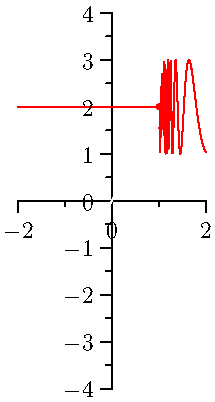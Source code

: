 import graph;
size(0,200);

real l(real x) { return 2x; }
real f1(real x) {return 2; }
real f2(real x) {return 2+sin(5/((x-1))); }

draw(graph(l,-2,2),white);
draw(graph(f1,-2,1),red);
draw(graph(f2,1+0.01,2),red);

xaxis(RightTicks);
yaxis(LeftTicks);

path c=circle((1,2),0.05);
filldraw(c,red);
draw(c,red);

//path c=circle((1,1),0.05);
//filldraw(c,red);
//draw(c,red);
